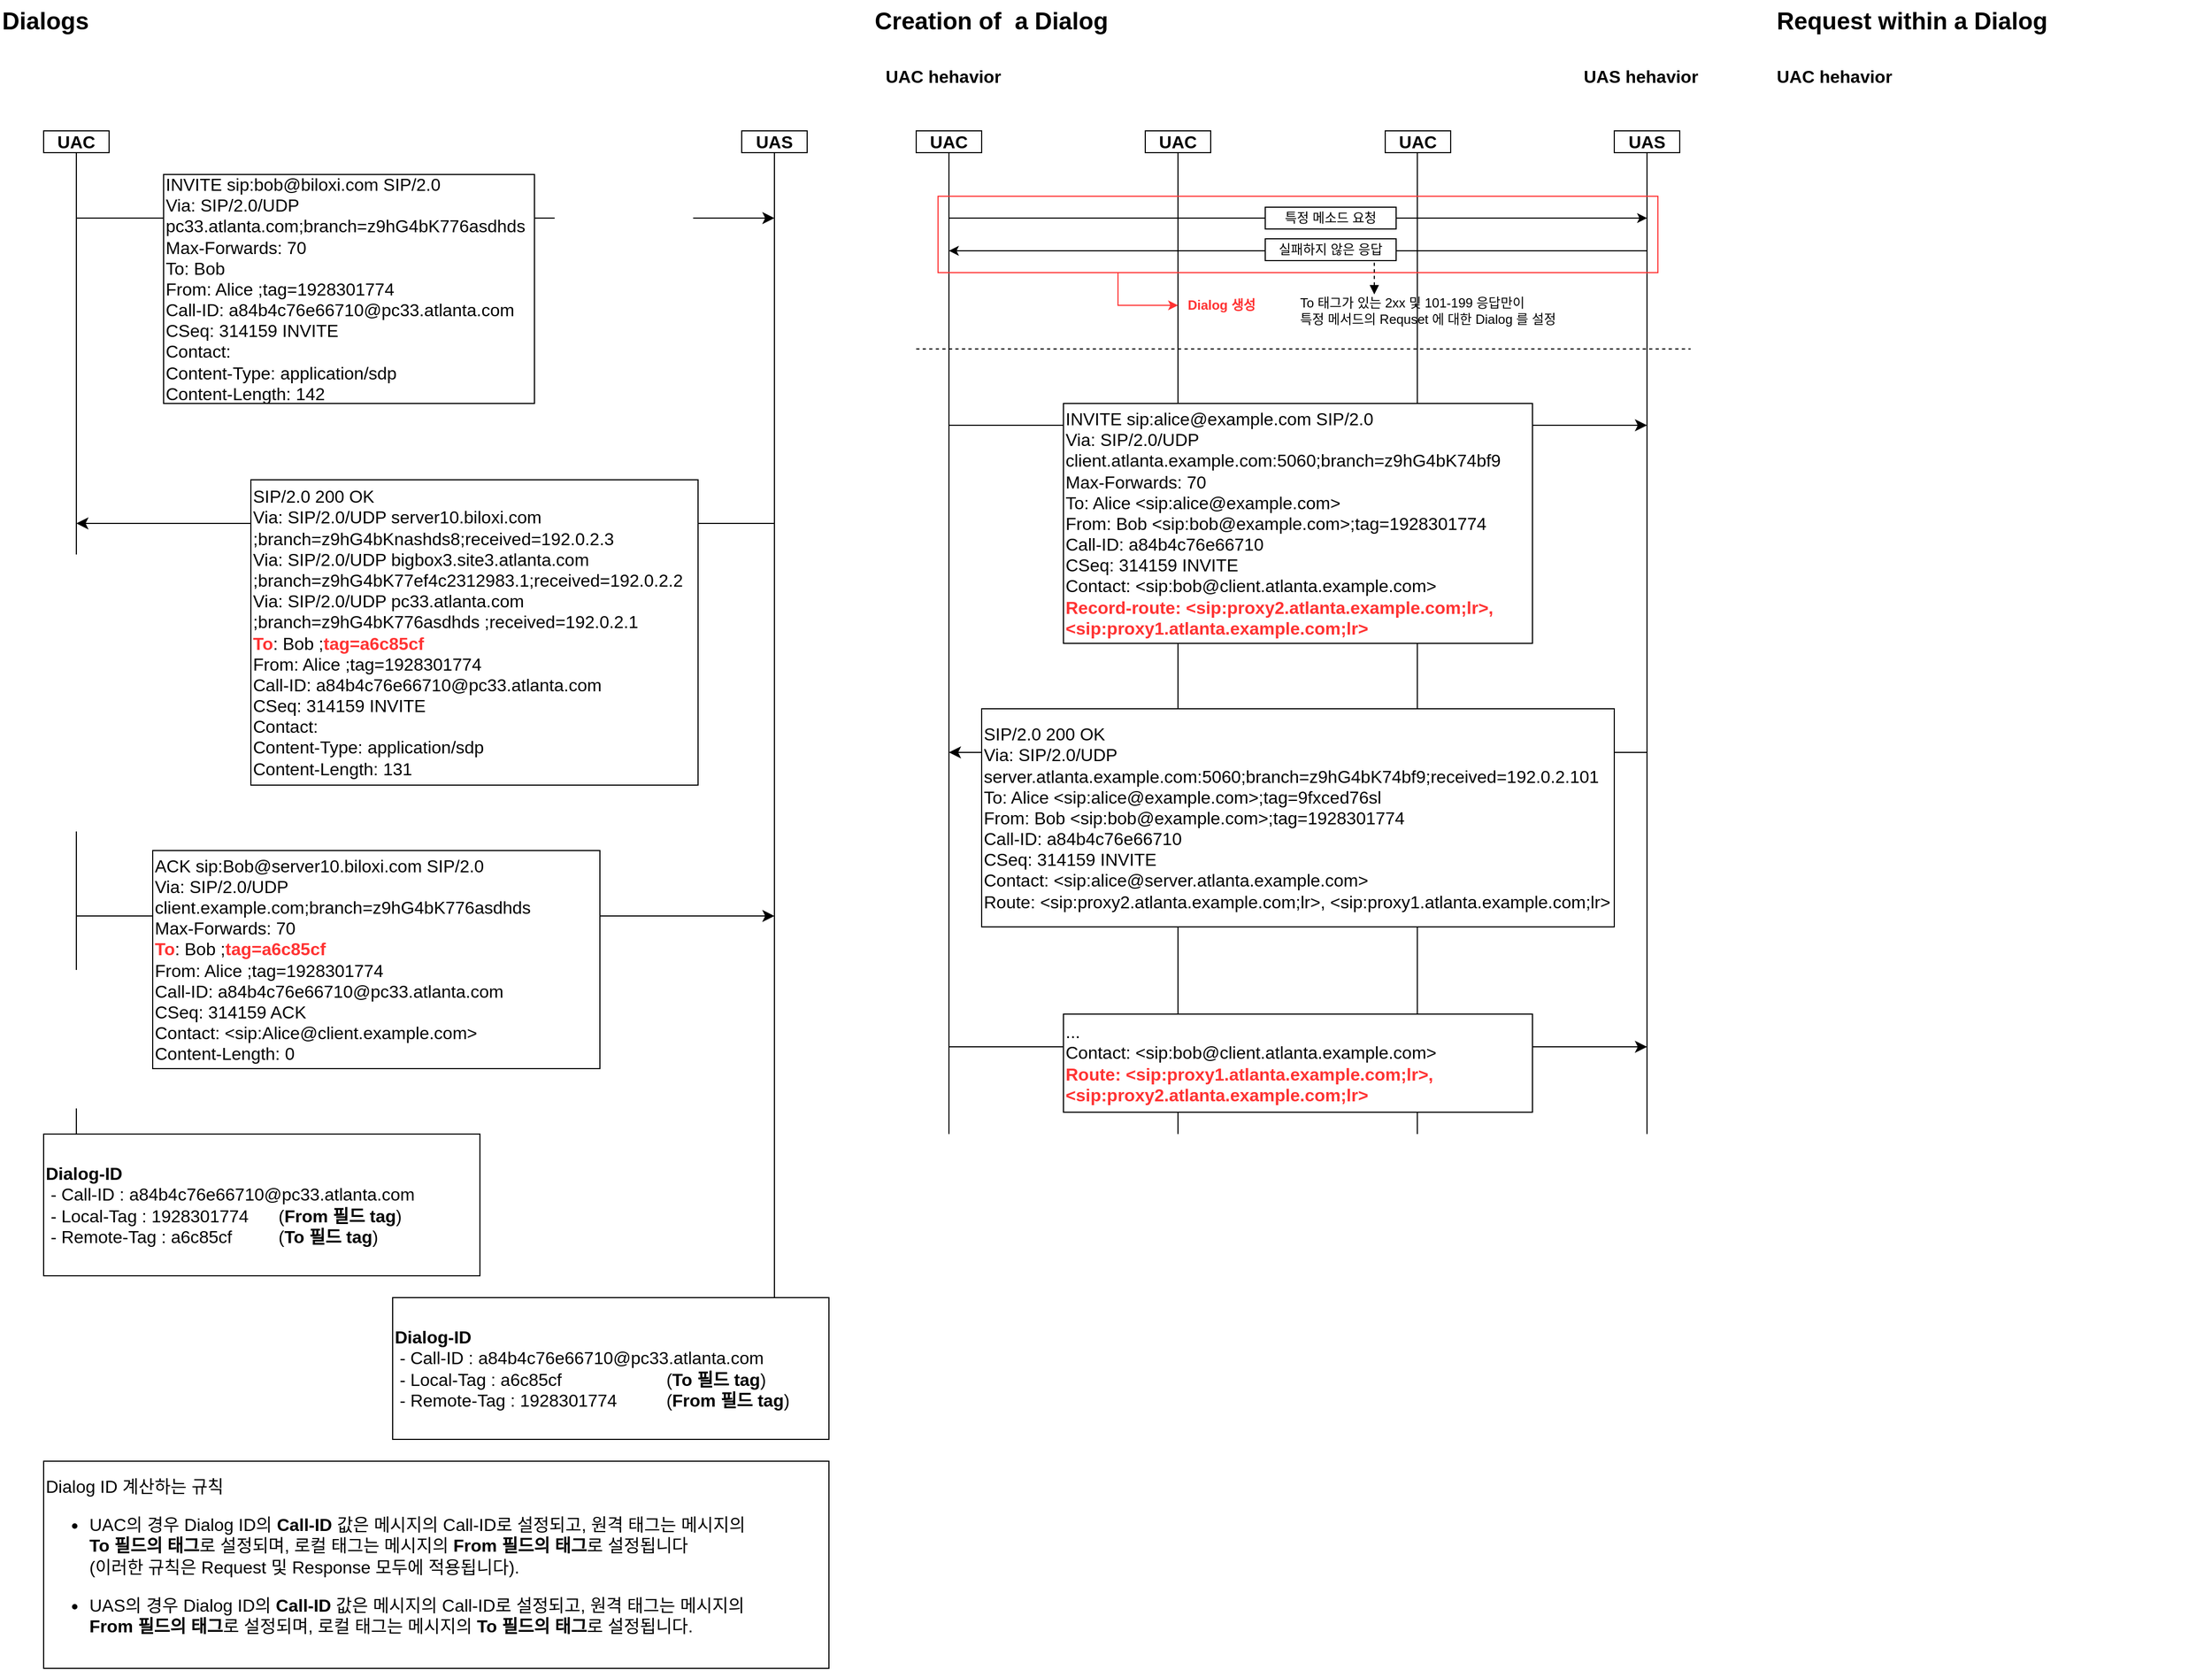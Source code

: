 <mxfile version="23.0.2" type="github">
  <diagram name="페이지-1" id="ksUeeqzIcCZzvmtFrtLd">
    <mxGraphModel dx="2514" dy="972" grid="1" gridSize="10" guides="1" tooltips="1" connect="1" arrows="1" fold="1" page="1" pageScale="1" pageWidth="827" pageHeight="1169" background="none" math="0" shadow="0">
      <root>
        <mxCell id="0" />
        <mxCell id="1" parent="0" />
        <mxCell id="UO2-w6IYyax2wdj97ACj-15" value="" style="endArrow=classic;html=1;rounded=0;fontSize=12;startSize=8;endSize=8;curved=1;" edge="1" parent="1">
          <mxGeometry width="50" height="50" relative="1" as="geometry">
            <mxPoint x="70" y="960" as="sourcePoint" />
            <mxPoint x="710" y="960" as="targetPoint" />
          </mxGeometry>
        </mxCell>
        <mxCell id="UO2-w6IYyax2wdj97ACj-13" value="" style="endArrow=none;html=1;rounded=0;fontSize=12;startSize=8;endSize=8;curved=1;entryX=0.5;entryY=1;entryDx=0;entryDy=0;" edge="1" parent="1">
          <mxGeometry width="50" height="50" relative="1" as="geometry">
            <mxPoint x="499.41" y="1040" as="sourcePoint" />
            <mxPoint x="499.41" y="140" as="targetPoint" />
            <Array as="points" />
          </mxGeometry>
        </mxCell>
        <mxCell id="UO2-w6IYyax2wdj97ACj-12" value="" style="endArrow=none;html=1;rounded=0;fontSize=12;startSize=8;endSize=8;curved=1;entryX=0.5;entryY=1;entryDx=0;entryDy=0;" edge="1" parent="1">
          <mxGeometry width="50" height="50" relative="1" as="geometry">
            <mxPoint x="280" y="1040" as="sourcePoint" />
            <mxPoint x="280" y="140" as="targetPoint" />
            <Array as="points" />
          </mxGeometry>
        </mxCell>
        <mxCell id="UO2-w6IYyax2wdj97ACj-9" value="" style="endArrow=classic;html=1;rounded=0;fontSize=12;startSize=8;endSize=8;curved=1;" edge="1" parent="1">
          <mxGeometry width="50" height="50" relative="1" as="geometry">
            <mxPoint x="710" y="690" as="sourcePoint" />
            <mxPoint x="70" y="690" as="targetPoint" />
          </mxGeometry>
        </mxCell>
        <mxCell id="UO2-w6IYyax2wdj97ACj-8" value="" style="endArrow=classic;html=1;rounded=0;fontSize=12;startSize=8;endSize=8;curved=1;" edge="1" parent="1">
          <mxGeometry width="50" height="50" relative="1" as="geometry">
            <mxPoint x="70" y="390" as="sourcePoint" />
            <mxPoint x="710" y="390" as="targetPoint" />
          </mxGeometry>
        </mxCell>
        <mxCell id="UO2-w6IYyax2wdj97ACj-6" value="" style="endArrow=classic;html=1;rounded=0;fontSize=12;startSize=8;endSize=8;curved=1;" edge="1" parent="1">
          <mxGeometry width="50" height="50" relative="1" as="geometry">
            <mxPoint x="-730" y="840" as="sourcePoint" />
            <mxPoint x="-90" y="840" as="targetPoint" />
          </mxGeometry>
        </mxCell>
        <mxCell id="UO2-w6IYyax2wdj97ACj-5" value="" style="endArrow=classic;html=1;rounded=0;fontSize=12;startSize=8;endSize=8;curved=1;" edge="1" parent="1">
          <mxGeometry width="50" height="50" relative="1" as="geometry">
            <mxPoint x="-730" y="200" as="sourcePoint" />
            <mxPoint x="-90" y="200" as="targetPoint" />
          </mxGeometry>
        </mxCell>
        <mxCell id="UO2-w6IYyax2wdj97ACj-4" value="" style="endArrow=classic;html=1;rounded=0;fontSize=12;startSize=8;endSize=8;curved=1;" edge="1" parent="1">
          <mxGeometry width="50" height="50" relative="1" as="geometry">
            <mxPoint x="-90" y="480" as="sourcePoint" />
            <mxPoint x="-730" y="480" as="targetPoint" />
          </mxGeometry>
        </mxCell>
        <mxCell id="4LNV4jT3T6giweUdo03J-1" value="&lt;span style=&quot;font-size: 22px;&quot;&gt;&lt;b&gt;Creation of&amp;nbsp; a Dialog&lt;/b&gt;&lt;/span&gt;" style="text;html=1;strokeColor=none;fillColor=none;align=left;verticalAlign=middle;whiteSpace=wrap;rounded=0;fontSize=16;" parent="1" vertex="1">
          <mxGeometry width="400" height="40" as="geometry" />
        </mxCell>
        <mxCell id="4LNV4jT3T6giweUdo03J-2" value="&lt;b style=&quot;&quot;&gt;&lt;font style=&quot;font-size: 16px;&quot;&gt;UAC hehavior&lt;/font&gt;&lt;/b&gt;" style="text;html=1;strokeColor=none;fillColor=none;align=left;verticalAlign=middle;whiteSpace=wrap;rounded=0;fontSize=16;" parent="1" vertex="1">
          <mxGeometry x="10" y="60" width="120" height="20" as="geometry" />
        </mxCell>
        <mxCell id="4LNV4jT3T6giweUdo03J-5" value="&lt;span style=&quot;font-size: 22px;&quot;&gt;&lt;b&gt;Request within a Dialog&lt;/b&gt;&lt;/span&gt;" style="text;html=1;strokeColor=none;fillColor=none;align=left;verticalAlign=middle;whiteSpace=wrap;rounded=0;fontSize=16;" parent="1" vertex="1">
          <mxGeometry x="827" width="400" height="40" as="geometry" />
        </mxCell>
        <mxCell id="4LNV4jT3T6giweUdo03J-6" value="&lt;b style=&quot;&quot;&gt;&lt;font style=&quot;font-size: 16px;&quot;&gt;UAC hehavior&lt;/font&gt;&lt;/b&gt;" style="text;html=1;strokeColor=none;fillColor=none;align=left;verticalAlign=middle;whiteSpace=wrap;rounded=0;fontSize=16;" parent="1" vertex="1">
          <mxGeometry x="827" y="60" width="400" height="20" as="geometry" />
        </mxCell>
        <mxCell id="4LNV4jT3T6giweUdo03J-8" value="&lt;b&gt;UAC&lt;/b&gt;" style="rounded=0;whiteSpace=wrap;html=1;fontSize=16;" parent="1" vertex="1">
          <mxGeometry x="-760" y="120" width="60" height="20" as="geometry" />
        </mxCell>
        <mxCell id="4LNV4jT3T6giweUdo03J-9" value="&lt;b&gt;UAS&lt;/b&gt;" style="rounded=0;whiteSpace=wrap;html=1;fontSize=16;" parent="1" vertex="1">
          <mxGeometry x="-120" y="120" width="60" height="20" as="geometry" />
        </mxCell>
        <mxCell id="4LNV4jT3T6giweUdo03J-10" value="" style="endArrow=none;html=1;rounded=0;fontSize=12;startSize=8;endSize=8;curved=1;entryX=0.5;entryY=1;entryDx=0;entryDy=0;" parent="1" target="4LNV4jT3T6giweUdo03J-8" edge="1">
          <mxGeometry width="50" height="50" relative="1" as="geometry">
            <mxPoint x="-730" y="1040" as="sourcePoint" />
            <mxPoint x="-410" y="250" as="targetPoint" />
          </mxGeometry>
        </mxCell>
        <mxCell id="4LNV4jT3T6giweUdo03J-11" value="" style="endArrow=none;html=1;rounded=0;fontSize=12;startSize=8;endSize=8;curved=1;entryX=0.5;entryY=1;entryDx=0;entryDy=0;" parent="1" target="4LNV4jT3T6giweUdo03J-9" edge="1">
          <mxGeometry width="50" height="50" relative="1" as="geometry">
            <mxPoint x="-90" y="1190" as="sourcePoint" />
            <mxPoint x="-90.5" y="150" as="targetPoint" />
          </mxGeometry>
        </mxCell>
        <mxCell id="4LNV4jT3T6giweUdo03J-15" value="INVITE sip:bob@biloxi.com SIP/2.0&lt;br style=&quot;border-color: var(--border-color);&quot;&gt;&lt;span style=&quot;&quot;&gt;Via: SIP/2.0/UDP pc33.atlanta.com;branch=z9hG4bK776asdhds&lt;/span&gt;&lt;br style=&quot;border-color: var(--border-color);&quot;&gt;&lt;span style=&quot;&quot;&gt;Max-Forwards: 70&lt;/span&gt;&lt;br style=&quot;border-color: var(--border-color);&quot;&gt;&lt;span style=&quot;&quot;&gt;To: Bob&lt;/span&gt;&lt;br style=&quot;border-color: var(--border-color);&quot;&gt;&lt;span style=&quot;&quot;&gt;From: Alice ;tag=1928301774&lt;/span&gt;&lt;br style=&quot;border-color: var(--border-color);&quot;&gt;&lt;span style=&quot;&quot;&gt;Call-ID: a84b4c76e66710@pc33.atlanta.com&lt;/span&gt;&lt;br style=&quot;border-color: var(--border-color);&quot;&gt;&lt;span style=&quot;&quot;&gt;CSeq: 314159 INVITE&lt;/span&gt;&lt;br style=&quot;border-color: var(--border-color);&quot;&gt;&lt;span style=&quot;&quot;&gt;Contact:&lt;/span&gt;&lt;br style=&quot;border-color: var(--border-color);&quot;&gt;&lt;span style=&quot;&quot;&gt;Content-Type: application/sdp&lt;/span&gt;&lt;br style=&quot;border-color: var(--border-color);&quot;&gt;&lt;span style=&quot;&quot;&gt;Content-Length: 142&amp;nbsp;&lt;/span&gt;" style="rounded=0;whiteSpace=wrap;html=1;fontSize=16;align=left;" parent="1" vertex="1">
          <mxGeometry x="-650" y="160" width="340" height="210" as="geometry" />
        </mxCell>
        <mxCell id="4LNV4jT3T6giweUdo03J-17" value="SIP/2.0 200 OK&lt;br&gt; Via: SIP/2.0/UDP server10.biloxi.com&lt;br&gt; ;branch=z9hG4bKnashds8;received=192.0.2.3&lt;br&gt; Via: SIP/2.0/UDP bigbox3.site3.atlanta.com&lt;br&gt; ;branch=z9hG4bK77ef4c2312983.1;received=192.0.2.2&lt;br&gt; Via: SIP/2.0/UDP pc33.atlanta.com&lt;br&gt; ;branch=z9hG4bK776asdhds ;received=192.0.2.1&lt;br&gt;&lt;b style=&quot;background-color: rgb(255, 255, 255);&quot;&gt;&lt;font color=&quot;#ff3333&quot;&gt; To&lt;/font&gt;&lt;/b&gt;: Bob ;&lt;font color=&quot;#ff3333&quot;&gt;&lt;b&gt;tag=a6c85cf&lt;/b&gt;&lt;/font&gt;&lt;br&gt; From: Alice ;tag=1928301774&lt;br&gt; Call-ID: a84b4c76e66710@pc33.atlanta.com&lt;br&gt; CSeq: 314159 INVITE&lt;br&gt; Contact: &lt;br&gt; Content-Type: application/sdp&lt;br&gt; Content-Length: 131&amp;nbsp;" style="rounded=0;whiteSpace=wrap;html=1;fontSize=16;align=left;" parent="1" vertex="1">
          <mxGeometry x="-570" y="440" width="410" height="280" as="geometry" />
        </mxCell>
        <mxCell id="4LNV4jT3T6giweUdo03J-19" value="&lt;b&gt;Dialog-ID&lt;/b&gt;&lt;br&gt;&amp;nbsp;- Call-ID : a84b4c76e66710@pc33.atlanta.com&lt;br&gt;&amp;nbsp;- Local-Tag : 1928301774&lt;span style=&quot;white-space: pre;&quot;&gt;&#x9;&lt;/span&gt;(&lt;b&gt;From 필드 tag&lt;/b&gt;)&lt;br&gt;&amp;nbsp;- Remote-Tag :&amp;nbsp;&lt;span style=&quot;border-color: var(--border-color);&quot;&gt;&lt;font style=&quot;border-color: var(--border-color);&quot;&gt;a6c85cf&lt;span style=&quot;white-space: pre;&quot;&gt;&#x9;&lt;/span&gt;&lt;span style=&quot;white-space: pre;&quot;&gt;&#x9;&lt;/span&gt;(&lt;b&gt;To 필드 tag&lt;/b&gt;)&lt;/font&gt;&lt;/span&gt;" style="rounded=0;whiteSpace=wrap;html=1;fontSize=16;align=left;" parent="1" vertex="1">
          <mxGeometry x="-760" y="1040" width="400" height="130" as="geometry" />
        </mxCell>
        <mxCell id="4LNV4jT3T6giweUdo03J-20" value="&lt;b&gt;Dialog-ID&lt;/b&gt;&lt;br style=&quot;border-color: var(--border-color);&quot;&gt;&amp;nbsp;- Call-ID : a84b4c76e66710@pc33.atlanta.com&lt;br style=&quot;border-color: var(--border-color);&quot;&gt;&amp;nbsp;- Local-Tag : a6c85cf&lt;span style=&quot;white-space: pre;&quot;&gt;&#x9;&lt;/span&gt;&lt;span style=&quot;white-space: pre;&quot;&gt;&#x9;&lt;/span&gt;&lt;span style=&quot;white-space: pre;&quot;&gt;&#x9;&lt;/span&gt;(&lt;b style=&quot;border-color: var(--border-color);&quot;&gt;To 필드 tag&lt;/b&gt;)&lt;br style=&quot;border-color: var(--border-color);&quot;&gt;&amp;nbsp;- Remote-Tag : 1928301774&lt;span style=&quot;white-space: pre;&quot;&gt;&#x9;&lt;/span&gt;&lt;span style=&quot;white-space: pre;&quot;&gt;&#x9;&lt;/span&gt;(&lt;b style=&quot;border-color: var(--border-color);&quot;&gt;From 필드 tag&lt;/b&gt;)" style="rounded=0;whiteSpace=wrap;html=1;fontSize=16;align=left;" parent="1" vertex="1">
          <mxGeometry x="-440" y="1190" width="400" height="130" as="geometry" />
        </mxCell>
        <mxCell id="4LNV4jT3T6giweUdo03J-22" value="ACK sip:Bob@server10.biloxi.com SIP/2.0&lt;br&gt;Via: SIP/2.0/UDP client.example.com;branch=z9hG4bK776asdhds&lt;br&gt;Max-Forwards: 70&lt;br&gt;&lt;font color=&quot;#ff3333&quot;&gt;&lt;b&gt;To&lt;/b&gt;&lt;/font&gt;: Bob ;&lt;b&gt;&lt;font color=&quot;#ff3333&quot;&gt;tag=a6c85cf&lt;/font&gt;&lt;/b&gt;&lt;br&gt;From: Alice ;tag=1928301774&lt;br&gt;Call-ID: a84b4c76e66710@pc33.atlanta.com&lt;br&gt;CSeq: 314159 ACK&lt;br&gt;Contact: &amp;lt;sip:Alice@client.example.com&amp;gt;&lt;br&gt;Content-Length: 0" style="rounded=0;whiteSpace=wrap;html=1;fontSize=16;align=left;" parent="1" vertex="1">
          <mxGeometry x="-660" y="780" width="410" height="200" as="geometry" />
        </mxCell>
        <mxCell id="4LNV4jT3T6giweUdo03J-24" value="Dialog ID 계산하는 규칙&lt;br&gt;&lt;ul data-pm-slice=&quot;3 3 []&quot; class=&quot;ak-ul&quot;&gt;&lt;li&gt;&lt;p&gt;UAC의 경우 Dialog  ID의 &lt;strong&gt;Call-ID &lt;/strong&gt;값은 메시지의 Call-ID로 설정되고, 원격 태그는 메시지의&lt;strong&gt; &lt;br&gt;To 필드의 태그&lt;/strong&gt;로 설정되며, 로컬 태그는 메시지의 &lt;strong&gt;From 필드의 태그&lt;/strong&gt;로 설정됩니다&lt;br&gt;(이러한 규칙은 Request 및 Response 모두에 적용됩니다). &lt;/p&gt;&lt;/li&gt;&lt;li&gt;&lt;p&gt;UAS의 경우 Dialog  ID의&lt;strong&gt; Call-ID&lt;/strong&gt; 값은 메시지의 Call-ID로 설정되고, 원격 태그는 메시지의 &lt;br&gt;&lt;strong&gt;From 필드의 태그&lt;/strong&gt;로 설정되며, 로컬 태그는 메시지의 &lt;strong&gt;To 필드의 태그&lt;/strong&gt;로 설정됩니다.&lt;/p&gt;&lt;/li&gt;&lt;/ul&gt;" style="rounded=0;whiteSpace=wrap;html=1;fontSize=16;align=left;" parent="1" vertex="1">
          <mxGeometry x="-760" y="1340" width="720" height="190" as="geometry" />
        </mxCell>
        <mxCell id="__dV9BuQpkVUs1_jfIQK-1" value="&lt;span style=&quot;font-size: 22px;&quot;&gt;&lt;b&gt;Dialogs&lt;/b&gt;&lt;/span&gt;" style="text;html=1;strokeColor=none;fillColor=none;align=left;verticalAlign=middle;whiteSpace=wrap;rounded=0;fontSize=16;" parent="1" vertex="1">
          <mxGeometry x="-800" width="400" height="40" as="geometry" />
        </mxCell>
        <mxCell id="__dV9BuQpkVUs1_jfIQK-4" value="&lt;b&gt;UAC&lt;/b&gt;" style="rounded=0;whiteSpace=wrap;html=1;fontSize=16;" parent="1" vertex="1">
          <mxGeometry x="40" y="120" width="60" height="20" as="geometry" />
        </mxCell>
        <mxCell id="__dV9BuQpkVUs1_jfIQK-5" value="&lt;b&gt;UAS&lt;/b&gt;" style="rounded=0;whiteSpace=wrap;html=1;fontSize=16;" parent="1" vertex="1">
          <mxGeometry x="680" y="120" width="60" height="20" as="geometry" />
        </mxCell>
        <mxCell id="__dV9BuQpkVUs1_jfIQK-6" value="" style="endArrow=none;html=1;rounded=0;fontSize=12;startSize=8;endSize=8;curved=1;entryX=0.5;entryY=1;entryDx=0;entryDy=0;" parent="1" target="__dV9BuQpkVUs1_jfIQK-4" edge="1">
          <mxGeometry width="50" height="50" relative="1" as="geometry">
            <mxPoint x="70" y="1040" as="sourcePoint" />
            <mxPoint x="390" y="250" as="targetPoint" />
          </mxGeometry>
        </mxCell>
        <mxCell id="__dV9BuQpkVUs1_jfIQK-7" value="" style="endArrow=none;html=1;rounded=0;fontSize=12;startSize=8;endSize=8;curved=1;entryX=0.5;entryY=1;entryDx=0;entryDy=0;" parent="1" edge="1">
          <mxGeometry width="50" height="50" relative="1" as="geometry">
            <mxPoint x="710" y="1040" as="sourcePoint" />
            <mxPoint x="710" y="140" as="targetPoint" />
            <Array as="points" />
          </mxGeometry>
        </mxCell>
        <mxCell id="__dV9BuQpkVUs1_jfIQK-8" value="" style="endArrow=classic;html=1;rounded=0;" parent="1" edge="1">
          <mxGeometry width="50" height="50" relative="1" as="geometry">
            <mxPoint x="70" y="200" as="sourcePoint" />
            <mxPoint x="710" y="200" as="targetPoint" />
          </mxGeometry>
        </mxCell>
        <mxCell id="__dV9BuQpkVUs1_jfIQK-10" value="특정 메소드 요청" style="rounded=0;whiteSpace=wrap;html=1;" parent="1" vertex="1">
          <mxGeometry x="360" y="190" width="120" height="20" as="geometry" />
        </mxCell>
        <mxCell id="__dV9BuQpkVUs1_jfIQK-12" value="" style="endArrow=classic;html=1;rounded=0;" parent="1" edge="1">
          <mxGeometry width="50" height="50" relative="1" as="geometry">
            <mxPoint x="710" y="230" as="sourcePoint" />
            <mxPoint x="70" y="230" as="targetPoint" />
          </mxGeometry>
        </mxCell>
        <mxCell id="__dV9BuQpkVUs1_jfIQK-13" value="실패하지 않은 응답" style="rounded=0;whiteSpace=wrap;html=1;" parent="1" vertex="1">
          <mxGeometry x="360" y="219" width="120" height="20" as="geometry" />
        </mxCell>
        <mxCell id="__dV9BuQpkVUs1_jfIQK-15" style="edgeStyle=orthogonalEdgeStyle;rounded=0;orthogonalLoop=1;jettySize=auto;html=1;exitX=0.25;exitY=1;exitDx=0;exitDy=0;strokeColor=#FF3333;" parent="1" source="__dV9BuQpkVUs1_jfIQK-14" edge="1">
          <mxGeometry relative="1" as="geometry">
            <mxPoint x="280" y="280" as="targetPoint" />
            <Array as="points">
              <mxPoint x="225" y="280" />
            </Array>
          </mxGeometry>
        </mxCell>
        <mxCell id="__dV9BuQpkVUs1_jfIQK-14" value="" style="rounded=0;whiteSpace=wrap;html=1;fillColor=none;strokeColor=#FF3333;" parent="1" vertex="1">
          <mxGeometry x="60" y="180" width="660" height="70" as="geometry" />
        </mxCell>
        <mxCell id="__dV9BuQpkVUs1_jfIQK-16" value="&lt;b&gt;&lt;font color=&quot;#ff3333&quot;&gt;Dialog 생성&lt;/font&gt;&lt;/b&gt;" style="text;html=1;strokeColor=none;fillColor=none;align=center;verticalAlign=middle;whiteSpace=wrap;rounded=0;" parent="1" vertex="1">
          <mxGeometry x="280" y="265" width="80" height="30" as="geometry" />
        </mxCell>
        <mxCell id="__dV9BuQpkVUs1_jfIQK-18" value="" style="endArrow=none;dashed=1;html=1;rounded=0;entryX=0.606;entryY=0.857;entryDx=0;entryDy=0;entryPerimeter=0;endFill=0;startArrow=block;startFill=1;" parent="1" target="__dV9BuQpkVUs1_jfIQK-14" edge="1">
          <mxGeometry width="50" height="50" relative="1" as="geometry">
            <mxPoint x="460" y="270" as="sourcePoint" />
            <mxPoint x="340" y="470" as="targetPoint" />
          </mxGeometry>
        </mxCell>
        <mxCell id="__dV9BuQpkVUs1_jfIQK-20" value="&lt;p data-pm-slice=&quot;1 1 [&amp;quot;bulletList&amp;quot;,null,&amp;quot;listItem&amp;quot;,null]&quot;&gt;To 태그가 있는 2xx 및 101-199 응답만이&lt;br&gt;&lt;span style=&quot;background-color: initial;&quot;&gt;특정 메서드의 Requset 에 대한 Dialog 를 설정&lt;/span&gt;&lt;/p&gt;" style="text;html=1;strokeColor=none;fillColor=none;align=left;verticalAlign=middle;whiteSpace=wrap;rounded=0;" parent="1" vertex="1">
          <mxGeometry x="390" y="270" width="320" height="30" as="geometry" />
        </mxCell>
        <mxCell id="UO2-w6IYyax2wdj97ACj-1" value="" style="endArrow=none;dashed=1;html=1;rounded=0;fontSize=12;startSize=8;endSize=8;curved=1;" edge="1" parent="1">
          <mxGeometry width="50" height="50" relative="1" as="geometry">
            <mxPoint x="40" y="320" as="sourcePoint" />
            <mxPoint x="750" y="320" as="targetPoint" />
          </mxGeometry>
        </mxCell>
        <mxCell id="UO2-w6IYyax2wdj97ACj-3" value="INVITE sip:alice@example.com SIP/2.0&lt;br&gt;Via: SIP/2.0/UDP client.atlanta.example.com:5060;branch=z9hG4bK74bf9&lt;br&gt;Max-Forwards: 70&lt;br&gt;To: Alice &amp;lt;sip:alice@example.com&amp;gt;&lt;br&gt;From: Bob &amp;lt;sip:bob@example.com&amp;gt;;tag=1928301774&lt;br&gt;Call-ID: a84b4c76e66710&lt;br&gt;CSeq: 314159 INVITE&lt;br&gt;Contact: &amp;lt;sip:bob@client.atlanta.example.com&amp;gt;&lt;br&gt;&lt;b&gt;&lt;font color=&quot;#ff3333&quot;&gt;Record-route: &lt;/font&gt;&lt;/b&gt;&lt;b style=&quot;border-color: var(--border-color);&quot;&gt;&lt;font style=&quot;border-color: var(--border-color);&quot; color=&quot;#ff3333&quot;&gt;&amp;lt;sip:proxy2.atlanta.example.com;lr&amp;gt;,&lt;/font&gt;&lt;/b&gt;&lt;b&gt;&lt;font color=&quot;#ff3333&quot;&gt;&lt;br&gt;&amp;lt;sip:proxy1.atlanta.example.com;lr&amp;gt;&lt;/font&gt;&lt;/b&gt;" style="rounded=0;whiteSpace=wrap;html=1;fontSize=16;align=left;" vertex="1" parent="1">
          <mxGeometry x="175" y="370" width="430" height="220" as="geometry" />
        </mxCell>
        <mxCell id="UO2-w6IYyax2wdj97ACj-7" value="SIP/2.0 200 OK&lt;br&gt;Via: SIP/2.0/UDP server.atlanta.example.com:5060;branch=z9hG4bK74bf9;received=192.0.2.101&lt;br&gt;To: Alice &amp;lt;sip:alice@example.com&amp;gt;;tag=9fxced76sl&lt;br&gt;From: Bob &amp;lt;sip:bob@example.com&amp;gt;;tag=1928301774&lt;br&gt;Call-ID: a84b4c76e66710&lt;br&gt;CSeq: 314159 INVITE&lt;br&gt;Contact: &amp;lt;sip:alice@server.atlanta.example.com&amp;gt;&lt;br&gt;Route: &amp;lt;sip:proxy2.atlanta.example.com;lr&amp;gt;, &amp;lt;sip:proxy1.atlanta.example.com;lr&amp;gt;" style="rounded=0;whiteSpace=wrap;html=1;fontSize=16;align=left;" vertex="1" parent="1">
          <mxGeometry x="100" y="650" width="580" height="200" as="geometry" />
        </mxCell>
        <mxCell id="UO2-w6IYyax2wdj97ACj-10" value="&lt;b&gt;UAC&lt;/b&gt;" style="rounded=0;whiteSpace=wrap;html=1;fontSize=16;" vertex="1" parent="1">
          <mxGeometry x="250" y="120" width="60" height="20" as="geometry" />
        </mxCell>
        <mxCell id="UO2-w6IYyax2wdj97ACj-11" value="&lt;b&gt;UAC&lt;/b&gt;" style="rounded=0;whiteSpace=wrap;html=1;fontSize=16;" vertex="1" parent="1">
          <mxGeometry x="470" y="120" width="60" height="20" as="geometry" />
        </mxCell>
        <mxCell id="UO2-w6IYyax2wdj97ACj-14" value="...&lt;br&gt;Contact: &amp;lt;sip:bob@client.atlanta.example.com&amp;gt;&lt;br&gt;&lt;b&gt;&lt;font color=&quot;#ff3333&quot;&gt;Route:&amp;nbsp;&lt;/font&gt;&lt;/b&gt;&lt;b&gt;&lt;font color=&quot;#ff3333&quot;&gt;&amp;lt;sip:proxy1.atlanta.example.com;lr&amp;gt;,&lt;/font&gt;&lt;/b&gt;&lt;b style=&quot;border-color: var(--border-color);&quot;&gt;&lt;font style=&quot;border-color: var(--border-color);&quot; color=&quot;#ff3333&quot;&gt;&amp;nbsp;&lt;br&gt;&lt;/font&gt;&lt;/b&gt;&lt;b style=&quot;border-color: var(--border-color);&quot;&gt;&lt;font style=&quot;border-color: var(--border-color);&quot; color=&quot;#ff3333&quot;&gt;&amp;lt;sip:proxy2.atlanta.example.com;lr&amp;gt;&lt;/font&gt;&lt;/b&gt;" style="rounded=0;whiteSpace=wrap;html=1;fontSize=16;align=left;" vertex="1" parent="1">
          <mxGeometry x="175" y="930" width="430" height="90" as="geometry" />
        </mxCell>
        <mxCell id="UO2-w6IYyax2wdj97ACj-16" value="&lt;b style=&quot;&quot;&gt;&lt;font style=&quot;font-size: 16px;&quot;&gt;UAS hehavior&lt;/font&gt;&lt;/b&gt;" style="text;html=1;strokeColor=none;fillColor=none;align=left;verticalAlign=middle;whiteSpace=wrap;rounded=0;fontSize=16;" vertex="1" parent="1">
          <mxGeometry x="650" y="60" width="120" height="20" as="geometry" />
        </mxCell>
      </root>
    </mxGraphModel>
  </diagram>
</mxfile>

